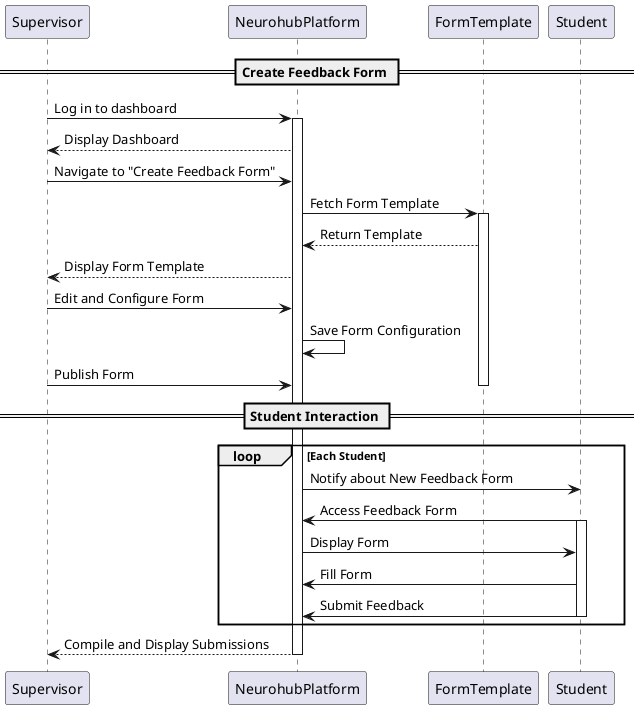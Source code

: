 @startuml
participant Supervisor
participant NeurohubPlatform as Platform
participant FormTemplate as Template
participant Student

== Create Feedback Form ==
Supervisor -> Platform : Log in to dashboard
activate Platform

Platform --> Supervisor : Display Dashboard
Supervisor -> Platform : Navigate to "Create Feedback Form"
Platform -> Template : Fetch Form Template
activate Template
Template --> Platform : Return Template
Platform --> Supervisor : Display Form Template
Supervisor -> Platform : Edit and Configure Form
Platform -> Platform : Save Form Configuration
Supervisor -> Platform : Publish Form
deactivate Template

== Student Interaction ==
loop Each Student
    Platform -> Student : Notify about New Feedback Form
    Student -> Platform : Access Feedback Form
    activate Student
    Platform -> Student : Display Form
    Student -> Platform : Fill Form
    Student -> Platform : Submit Feedback
    deactivate Student
end

Platform --> Supervisor : Compile and Display Submissions
deactivate Platform

@enduml
